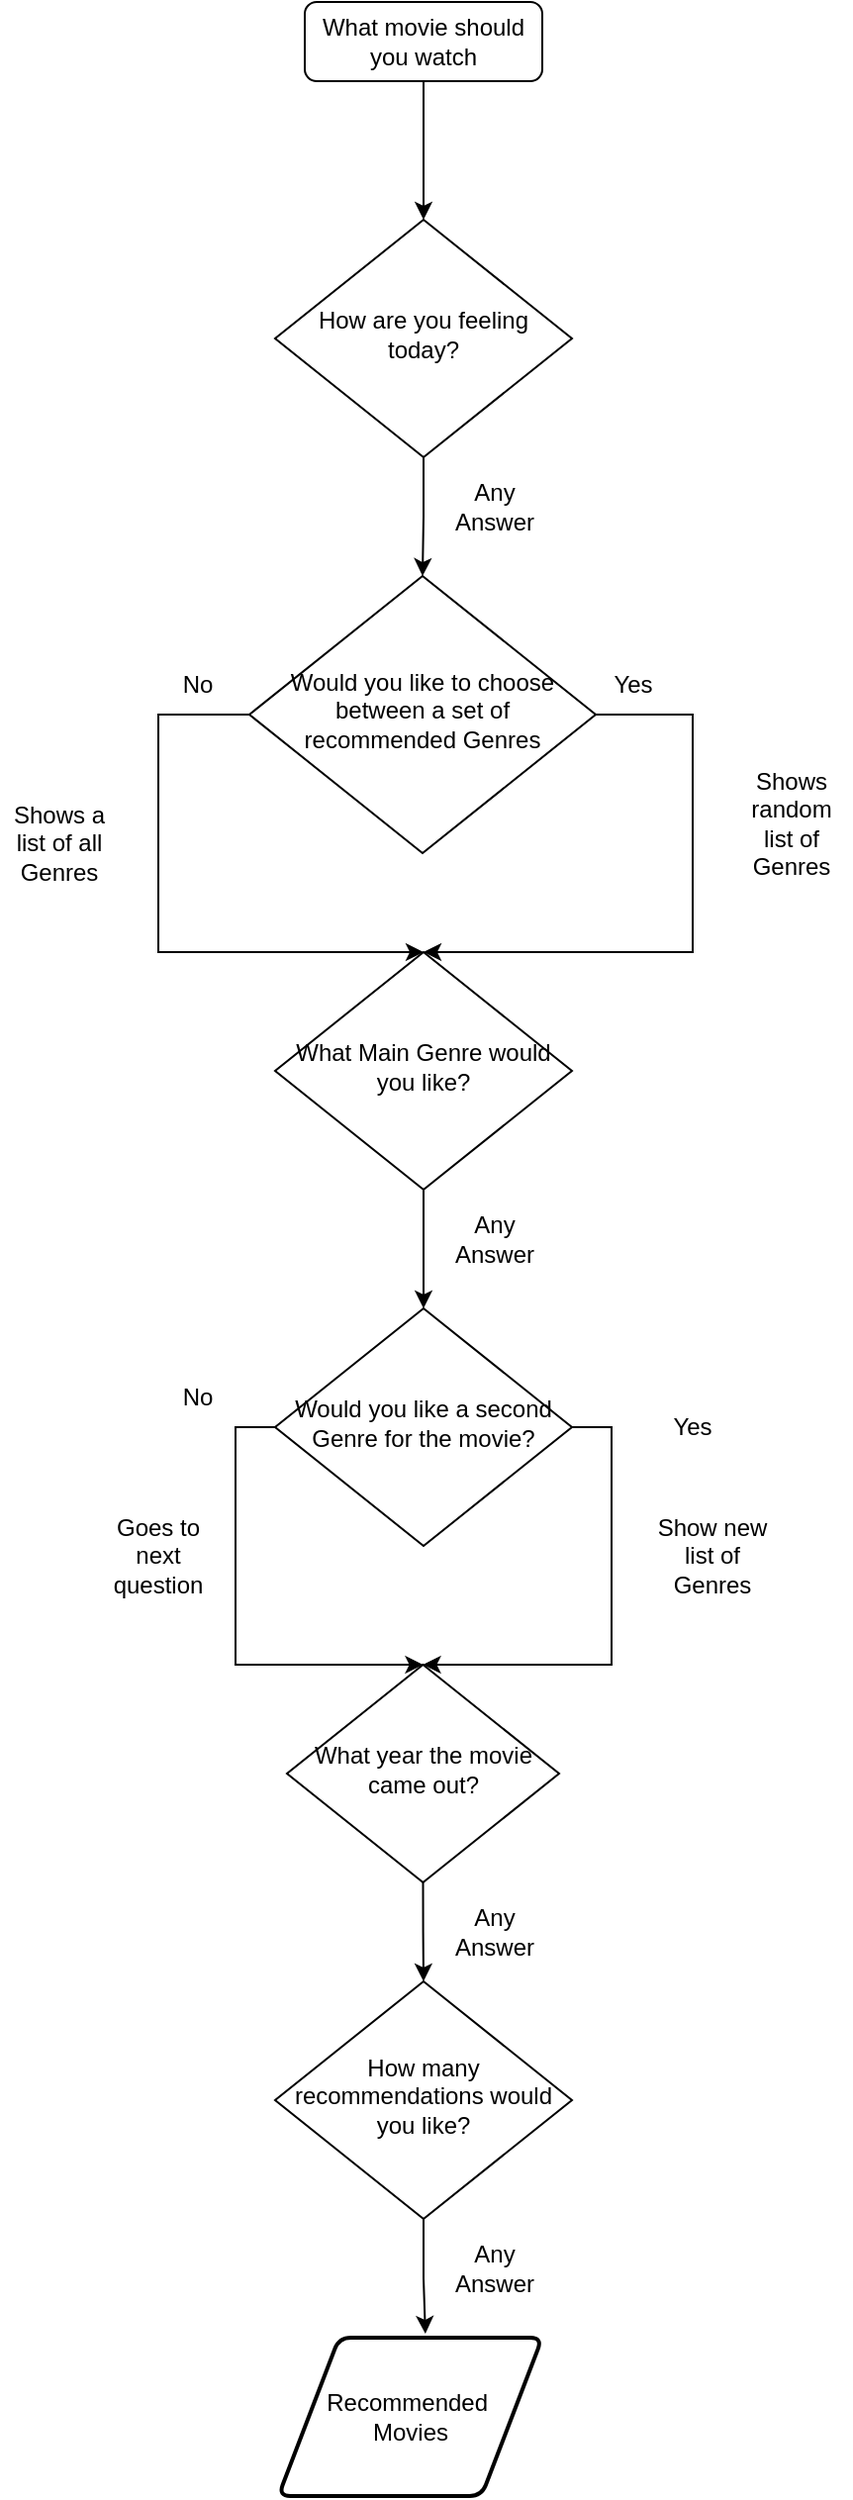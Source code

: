 <mxfile version="24.4.6" type="github">
  <diagram id="C5RBs43oDa-KdzZeNtuy" name="Page-1">
    <mxGraphModel dx="839" dy="454" grid="1" gridSize="10" guides="1" tooltips="1" connect="1" arrows="1" fold="1" page="1" pageScale="1" pageWidth="827" pageHeight="1169" math="0" shadow="0">
      <root>
        <mxCell id="WIyWlLk6GJQsqaUBKTNV-0" />
        <mxCell id="WIyWlLk6GJQsqaUBKTNV-1" parent="WIyWlLk6GJQsqaUBKTNV-0" />
        <mxCell id="xMdBt0DJSCLVe3k7uP2l-8" style="edgeStyle=orthogonalEdgeStyle;rounded=0;orthogonalLoop=1;jettySize=auto;html=1;exitX=0.5;exitY=1;exitDx=0;exitDy=0;entryX=0.5;entryY=0;entryDx=0;entryDy=0;" edge="1" parent="WIyWlLk6GJQsqaUBKTNV-1" source="WIyWlLk6GJQsqaUBKTNV-3" target="xMdBt0DJSCLVe3k7uP2l-6">
          <mxGeometry relative="1" as="geometry" />
        </mxCell>
        <mxCell id="WIyWlLk6GJQsqaUBKTNV-3" value="What movie should you watch" style="rounded=1;whiteSpace=wrap;html=1;fontSize=12;glass=0;strokeWidth=1;shadow=0;" parent="WIyWlLk6GJQsqaUBKTNV-1" vertex="1">
          <mxGeometry x="354" y="30" width="120" height="40" as="geometry" />
        </mxCell>
        <mxCell id="xMdBt0DJSCLVe3k7uP2l-27" style="edgeStyle=orthogonalEdgeStyle;rounded=0;orthogonalLoop=1;jettySize=auto;html=1;exitX=0.5;exitY=1;exitDx=0;exitDy=0;entryX=0.5;entryY=0;entryDx=0;entryDy=0;" edge="1" parent="WIyWlLk6GJQsqaUBKTNV-1" source="WIyWlLk6GJQsqaUBKTNV-6" target="xMdBt0DJSCLVe3k7uP2l-3">
          <mxGeometry relative="1" as="geometry" />
        </mxCell>
        <mxCell id="WIyWlLk6GJQsqaUBKTNV-6" value="What year the movie came out?" style="rhombus;whiteSpace=wrap;html=1;shadow=0;fontFamily=Helvetica;fontSize=12;align=center;strokeWidth=1;spacing=6;spacingTop=-4;" parent="WIyWlLk6GJQsqaUBKTNV-1" vertex="1">
          <mxGeometry x="345" y="870" width="137.5" height="110" as="geometry" />
        </mxCell>
        <mxCell id="xMdBt0DJSCLVe3k7uP2l-19" style="edgeStyle=orthogonalEdgeStyle;rounded=0;orthogonalLoop=1;jettySize=auto;html=1;exitX=0.5;exitY=1;exitDx=0;exitDy=0;" edge="1" parent="WIyWlLk6GJQsqaUBKTNV-1" source="xMdBt0DJSCLVe3k7uP2l-1" target="xMdBt0DJSCLVe3k7uP2l-2">
          <mxGeometry relative="1" as="geometry" />
        </mxCell>
        <mxCell id="xMdBt0DJSCLVe3k7uP2l-1" value="What Main Genre would you like?" style="rhombus;whiteSpace=wrap;html=1;shadow=0;fontFamily=Helvetica;fontSize=12;align=center;strokeWidth=1;spacing=6;spacingTop=-4;" vertex="1" parent="WIyWlLk6GJQsqaUBKTNV-1">
          <mxGeometry x="339" y="510" width="150" height="120" as="geometry" />
        </mxCell>
        <mxCell id="xMdBt0DJSCLVe3k7uP2l-21" style="edgeStyle=orthogonalEdgeStyle;rounded=0;orthogonalLoop=1;jettySize=auto;html=1;exitX=1;exitY=0.5;exitDx=0;exitDy=0;entryX=0.5;entryY=0;entryDx=0;entryDy=0;" edge="1" parent="WIyWlLk6GJQsqaUBKTNV-1" source="xMdBt0DJSCLVe3k7uP2l-2" target="WIyWlLk6GJQsqaUBKTNV-6">
          <mxGeometry relative="1" as="geometry">
            <Array as="points">
              <mxPoint x="509" y="750" />
              <mxPoint x="509" y="870" />
            </Array>
          </mxGeometry>
        </mxCell>
        <mxCell id="xMdBt0DJSCLVe3k7uP2l-22" style="edgeStyle=orthogonalEdgeStyle;rounded=0;orthogonalLoop=1;jettySize=auto;html=1;exitX=0;exitY=0.5;exitDx=0;exitDy=0;entryX=0.5;entryY=0;entryDx=0;entryDy=0;" edge="1" parent="WIyWlLk6GJQsqaUBKTNV-1" source="xMdBt0DJSCLVe3k7uP2l-2" target="WIyWlLk6GJQsqaUBKTNV-6">
          <mxGeometry relative="1" as="geometry">
            <Array as="points">
              <mxPoint x="319" y="750" />
              <mxPoint x="319" y="870" />
            </Array>
          </mxGeometry>
        </mxCell>
        <mxCell id="xMdBt0DJSCLVe3k7uP2l-2" value="Would you like a second Genre for the movie?" style="rhombus;whiteSpace=wrap;html=1;shadow=0;fontFamily=Helvetica;fontSize=12;align=center;strokeWidth=1;spacing=6;spacingTop=-4;" vertex="1" parent="WIyWlLk6GJQsqaUBKTNV-1">
          <mxGeometry x="339" y="690" width="150" height="120" as="geometry" />
        </mxCell>
        <mxCell id="xMdBt0DJSCLVe3k7uP2l-3" value="How many recommendations would you like?" style="rhombus;whiteSpace=wrap;html=1;shadow=0;fontFamily=Helvetica;fontSize=12;align=center;strokeWidth=1;spacing=6;spacingTop=-4;" vertex="1" parent="WIyWlLk6GJQsqaUBKTNV-1">
          <mxGeometry x="339" y="1030" width="150" height="120" as="geometry" />
        </mxCell>
        <mxCell id="xMdBt0DJSCLVe3k7uP2l-10" style="edgeStyle=orthogonalEdgeStyle;rounded=0;orthogonalLoop=1;jettySize=auto;html=1;" edge="1" parent="WIyWlLk6GJQsqaUBKTNV-1" source="xMdBt0DJSCLVe3k7uP2l-6" target="xMdBt0DJSCLVe3k7uP2l-7">
          <mxGeometry relative="1" as="geometry" />
        </mxCell>
        <mxCell id="xMdBt0DJSCLVe3k7uP2l-6" value="How are you feeling today?" style="rhombus;whiteSpace=wrap;html=1;shadow=0;fontFamily=Helvetica;fontSize=12;align=center;strokeWidth=1;spacing=6;spacingTop=-4;" vertex="1" parent="WIyWlLk6GJQsqaUBKTNV-1">
          <mxGeometry x="339" y="140" width="150" height="120" as="geometry" />
        </mxCell>
        <mxCell id="xMdBt0DJSCLVe3k7uP2l-11" style="edgeStyle=orthogonalEdgeStyle;rounded=0;orthogonalLoop=1;jettySize=auto;html=1;exitX=0;exitY=0.5;exitDx=0;exitDy=0;entryX=0.5;entryY=0;entryDx=0;entryDy=0;" edge="1" parent="WIyWlLk6GJQsqaUBKTNV-1" source="xMdBt0DJSCLVe3k7uP2l-7" target="xMdBt0DJSCLVe3k7uP2l-1">
          <mxGeometry relative="1" as="geometry">
            <Array as="points">
              <mxPoint x="280" y="390" />
              <mxPoint x="280" y="510" />
            </Array>
          </mxGeometry>
        </mxCell>
        <mxCell id="xMdBt0DJSCLVe3k7uP2l-12" style="edgeStyle=orthogonalEdgeStyle;rounded=0;orthogonalLoop=1;jettySize=auto;html=1;exitX=1;exitY=0.5;exitDx=0;exitDy=0;entryX=0.5;entryY=0;entryDx=0;entryDy=0;" edge="1" parent="WIyWlLk6GJQsqaUBKTNV-1" source="xMdBt0DJSCLVe3k7uP2l-7" target="xMdBt0DJSCLVe3k7uP2l-1">
          <mxGeometry relative="1" as="geometry">
            <Array as="points">
              <mxPoint x="550" y="390" />
              <mxPoint x="550" y="510" />
            </Array>
          </mxGeometry>
        </mxCell>
        <mxCell id="xMdBt0DJSCLVe3k7uP2l-7" value="Would you like to choose between a set of recommended Genres" style="rhombus;whiteSpace=wrap;html=1;shadow=0;fontFamily=Helvetica;fontSize=12;align=center;strokeWidth=1;spacing=6;spacingTop=-4;" vertex="1" parent="WIyWlLk6GJQsqaUBKTNV-1">
          <mxGeometry x="326" y="320" width="175" height="140" as="geometry" />
        </mxCell>
        <mxCell id="xMdBt0DJSCLVe3k7uP2l-9" value="Recommended&amp;nbsp;&lt;div&gt;Movies&lt;/div&gt;" style="shape=parallelogram;html=1;strokeWidth=2;perimeter=parallelogramPerimeter;whiteSpace=wrap;rounded=1;arcSize=12;size=0.23;" vertex="1" parent="WIyWlLk6GJQsqaUBKTNV-1">
          <mxGeometry x="340.67" y="1210" width="133.33" height="80" as="geometry" />
        </mxCell>
        <mxCell id="xMdBt0DJSCLVe3k7uP2l-13" value="Any Answer" style="text;html=1;align=center;verticalAlign=middle;whiteSpace=wrap;rounded=0;" vertex="1" parent="WIyWlLk6GJQsqaUBKTNV-1">
          <mxGeometry x="420.33" y="270" width="60" height="30" as="geometry" />
        </mxCell>
        <mxCell id="xMdBt0DJSCLVe3k7uP2l-14" value="Yes" style="text;html=1;align=center;verticalAlign=middle;whiteSpace=wrap;rounded=0;" vertex="1" parent="WIyWlLk6GJQsqaUBKTNV-1">
          <mxGeometry x="490" y="360" width="60" height="30" as="geometry" />
        </mxCell>
        <mxCell id="xMdBt0DJSCLVe3k7uP2l-15" value="No" style="text;html=1;align=center;verticalAlign=middle;whiteSpace=wrap;rounded=0;" vertex="1" parent="WIyWlLk6GJQsqaUBKTNV-1">
          <mxGeometry x="270" y="360" width="60" height="30" as="geometry" />
        </mxCell>
        <mxCell id="xMdBt0DJSCLVe3k7uP2l-16" value="Shows a list of all Genres" style="text;html=1;align=center;verticalAlign=middle;whiteSpace=wrap;rounded=0;" vertex="1" parent="WIyWlLk6GJQsqaUBKTNV-1">
          <mxGeometry x="200" y="440" width="60" height="30" as="geometry" />
        </mxCell>
        <mxCell id="xMdBt0DJSCLVe3k7uP2l-17" value="Shows random list of Genres" style="text;html=1;align=center;verticalAlign=middle;whiteSpace=wrap;rounded=0;" vertex="1" parent="WIyWlLk6GJQsqaUBKTNV-1">
          <mxGeometry x="570" y="430" width="60" height="30" as="geometry" />
        </mxCell>
        <mxCell id="xMdBt0DJSCLVe3k7uP2l-20" value="Any Answer" style="text;html=1;align=center;verticalAlign=middle;whiteSpace=wrap;rounded=0;" vertex="1" parent="WIyWlLk6GJQsqaUBKTNV-1">
          <mxGeometry x="420" y="640" width="60" height="30" as="geometry" />
        </mxCell>
        <mxCell id="xMdBt0DJSCLVe3k7uP2l-23" value="Yes" style="text;html=1;align=center;verticalAlign=middle;whiteSpace=wrap;rounded=0;" vertex="1" parent="WIyWlLk6GJQsqaUBKTNV-1">
          <mxGeometry x="520" y="735" width="60" height="30" as="geometry" />
        </mxCell>
        <mxCell id="xMdBt0DJSCLVe3k7uP2l-24" value="Show new list of Genres" style="text;html=1;align=center;verticalAlign=middle;whiteSpace=wrap;rounded=0;" vertex="1" parent="WIyWlLk6GJQsqaUBKTNV-1">
          <mxGeometry x="530" y="800" width="60" height="30" as="geometry" />
        </mxCell>
        <mxCell id="xMdBt0DJSCLVe3k7uP2l-25" value="No" style="text;html=1;align=center;verticalAlign=middle;whiteSpace=wrap;rounded=0;" vertex="1" parent="WIyWlLk6GJQsqaUBKTNV-1">
          <mxGeometry x="270" y="720" width="60" height="30" as="geometry" />
        </mxCell>
        <mxCell id="xMdBt0DJSCLVe3k7uP2l-26" value="Goes to next question" style="text;html=1;align=center;verticalAlign=middle;whiteSpace=wrap;rounded=0;" vertex="1" parent="WIyWlLk6GJQsqaUBKTNV-1">
          <mxGeometry x="250" y="800" width="60" height="30" as="geometry" />
        </mxCell>
        <mxCell id="xMdBt0DJSCLVe3k7uP2l-28" value="Any Answer" style="text;html=1;align=center;verticalAlign=middle;whiteSpace=wrap;rounded=0;" vertex="1" parent="WIyWlLk6GJQsqaUBKTNV-1">
          <mxGeometry x="420" y="990" width="60" height="30" as="geometry" />
        </mxCell>
        <mxCell id="xMdBt0DJSCLVe3k7uP2l-29" style="edgeStyle=orthogonalEdgeStyle;rounded=0;orthogonalLoop=1;jettySize=auto;html=1;exitX=0.5;exitY=1;exitDx=0;exitDy=0;entryX=0.557;entryY=-0.025;entryDx=0;entryDy=0;entryPerimeter=0;" edge="1" parent="WIyWlLk6GJQsqaUBKTNV-1" source="xMdBt0DJSCLVe3k7uP2l-3" target="xMdBt0DJSCLVe3k7uP2l-9">
          <mxGeometry relative="1" as="geometry" />
        </mxCell>
        <mxCell id="xMdBt0DJSCLVe3k7uP2l-30" value="Any Answer" style="text;html=1;align=center;verticalAlign=middle;whiteSpace=wrap;rounded=0;" vertex="1" parent="WIyWlLk6GJQsqaUBKTNV-1">
          <mxGeometry x="420" y="1160" width="60" height="30" as="geometry" />
        </mxCell>
      </root>
    </mxGraphModel>
  </diagram>
</mxfile>
